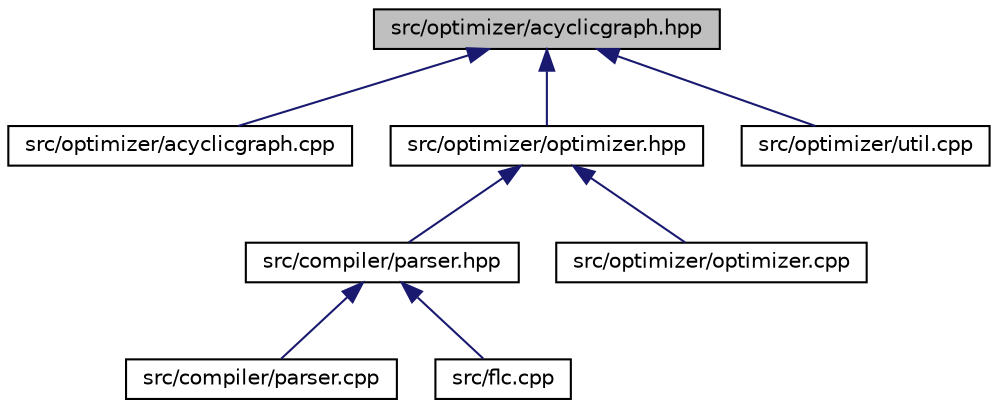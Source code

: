 digraph "src/optimizer/acyclicgraph.hpp"
{
 // INTERACTIVE_SVG=YES
 // LATEX_PDF_SIZE
  edge [fontname="Helvetica",fontsize="10",labelfontname="Helvetica",labelfontsize="10"];
  node [fontname="Helvetica",fontsize="10",shape=record];
  Node1 [label="src/optimizer/acyclicgraph.hpp",height=0.2,width=0.4,color="black", fillcolor="grey75", style="filled", fontcolor="black",tooltip=" "];
  Node1 -> Node2 [dir="back",color="midnightblue",fontsize="10",style="solid",fontname="Helvetica"];
  Node2 [label="src/optimizer/acyclicgraph.cpp",height=0.2,width=0.4,color="black", fillcolor="white", style="filled",URL="$acyclicgraph_8cpp.html",tooltip=" "];
  Node1 -> Node3 [dir="back",color="midnightblue",fontsize="10",style="solid",fontname="Helvetica"];
  Node3 [label="src/optimizer/optimizer.hpp",height=0.2,width=0.4,color="black", fillcolor="white", style="filled",URL="$optimizer_8hpp.html",tooltip=" "];
  Node3 -> Node4 [dir="back",color="midnightblue",fontsize="10",style="solid",fontname="Helvetica"];
  Node4 [label="src/compiler/parser.hpp",height=0.2,width=0.4,color="black", fillcolor="white", style="filled",URL="$parser_8hpp.html",tooltip=" "];
  Node4 -> Node5 [dir="back",color="midnightblue",fontsize="10",style="solid",fontname="Helvetica"];
  Node5 [label="src/compiler/parser.cpp",height=0.2,width=0.4,color="black", fillcolor="white", style="filled",URL="$parser_8cpp.html",tooltip=" "];
  Node4 -> Node6 [dir="back",color="midnightblue",fontsize="10",style="solid",fontname="Helvetica"];
  Node6 [label="src/flc.cpp",height=0.2,width=0.4,color="black", fillcolor="white", style="filled",URL="$flc_8cpp.html",tooltip=" "];
  Node3 -> Node7 [dir="back",color="midnightblue",fontsize="10",style="solid",fontname="Helvetica"];
  Node7 [label="src/optimizer/optimizer.cpp",height=0.2,width=0.4,color="black", fillcolor="white", style="filled",URL="$optimizer_8cpp.html",tooltip=" "];
  Node1 -> Node8 [dir="back",color="midnightblue",fontsize="10",style="solid",fontname="Helvetica"];
  Node8 [label="src/optimizer/util.cpp",height=0.2,width=0.4,color="black", fillcolor="white", style="filled",URL="$util_8cpp.html",tooltip=" "];
}
